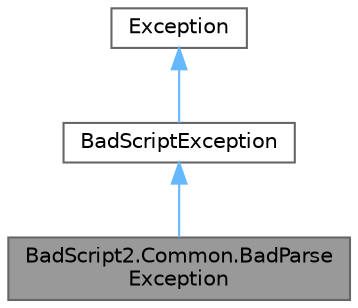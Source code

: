 digraph "BadScript2.Common.BadParseException"
{
 // LATEX_PDF_SIZE
  bgcolor="transparent";
  edge [fontname=Helvetica,fontsize=10,labelfontname=Helvetica,labelfontsize=10];
  node [fontname=Helvetica,fontsize=10,shape=box,height=0.2,width=0.4];
  Node1 [id="Node000001",label="BadScript2.Common.BadParse\lException",height=0.2,width=0.4,color="gray40", fillcolor="grey60", style="filled", fontcolor="black",tooltip="Base Class for all BadScript Parser Exceptions."];
  Node2 -> Node1 [id="edge1_Node000001_Node000002",dir="back",color="steelblue1",style="solid",tooltip=" "];
  Node2 [id="Node000002",label="BadScriptException",height=0.2,width=0.4,color="gray40", fillcolor="white", style="filled",URL="$class_bad_script2_1_1_common_1_1_bad_script_exception.html",tooltip=" "];
  Node3 -> Node2 [id="edge2_Node000002_Node000003",dir="back",color="steelblue1",style="solid",tooltip=" "];
  Node3 [id="Node000003",label="Exception",height=0.2,width=0.4,color="gray40", fillcolor="white", style="filled",tooltip=" "];
}
